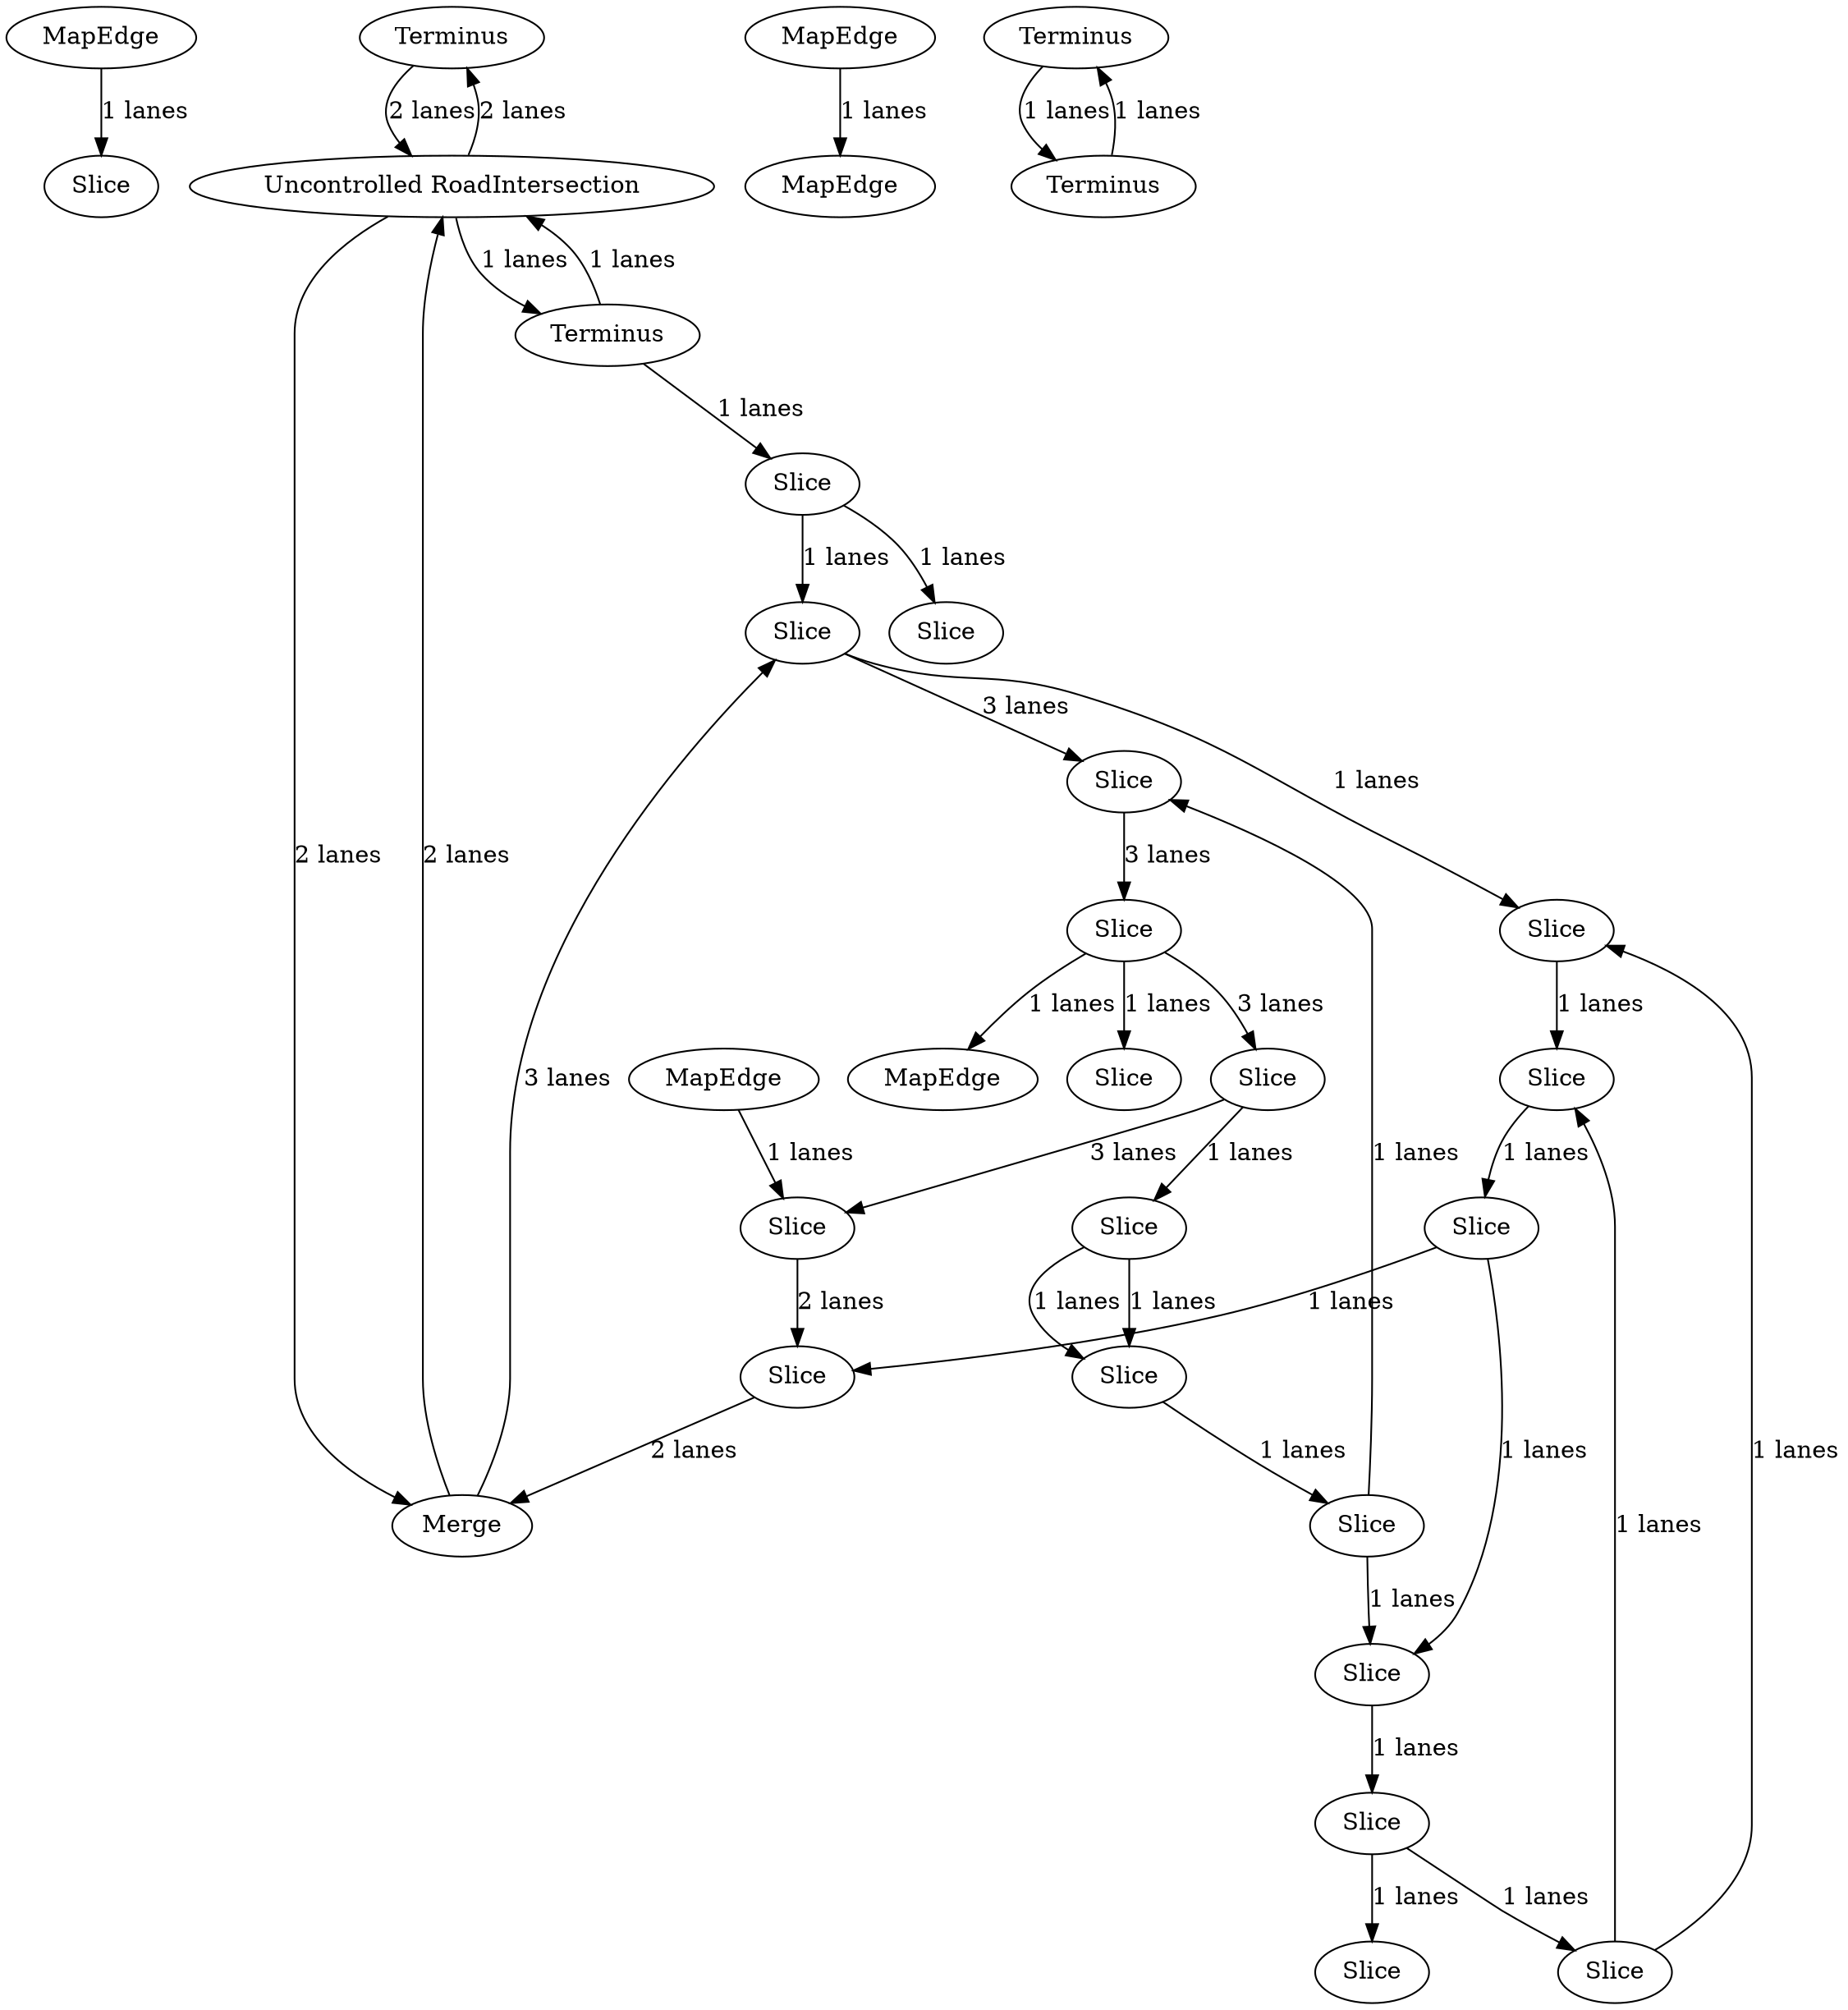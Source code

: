 digraph {
    0 [ label = "MapEdge" ]
    1 [ label = "Slice" ]
    2 [ label = "Terminus" ]
    3 [ label = "Merge" ]
    4 [ label = "Slice" ]
    5 [ label = "Slice" ]
    6 [ label = "Slice" ]
    7 [ label = "MapEdge" ]
    8 [ label = "Slice" ]
    9 [ label = "Slice" ]
    10 [ label = "Slice" ]
    11 [ label = "Slice" ]
    12 [ label = "Slice" ]
    13 [ label = "Slice" ]
    14 [ label = "Terminus" ]
    15 [ label = "Slice" ]
    16 [ label = "MapEdge" ]
    17 [ label = "MapEdge" ]
    18 [ label = "Slice" ]
    19 [ label = "MapEdge" ]
    20 [ label = "Terminus" ]
    21 [ label = "Terminus" ]
    22 [ label = "Uncontrolled RoadIntersection" ]
    23 [ label = "Slice" ]
    24 [ label = "Slice" ]
    25 [ label = "Slice" ]
    26 [ label = "Slice" ]
    27 [ label = "Slice" ]
    28 [ label = "Slice" ]
    29 [ label = "Slice" ]
    30 [ label = "Slice" ]
    0 -> 1 [ label = "1 lanes" ]
    2 -> 22 [ label = "2 lanes" ]
    22 -> 2 [ label = "2 lanes" ]
    22 -> 3 [ label = "2 lanes" ]
    3 -> 22 [ label = "2 lanes" ]
    3 -> 13 [ label = "3 lanes" ]
    13 -> 11 [ label = "3 lanes" ]
    11 -> 6 [ label = "3 lanes" ]
    6 -> 10 [ label = "3 lanes" ]
    10 -> 4 [ label = "3 lanes" ]
    13 -> 9 [ label = "1 lanes" ]
    9 -> 30 [ label = "1 lanes" ]
    30 -> 25 [ label = "1 lanes" ]
    25 -> 5 [ label = "1 lanes" ]
    6 -> 7 [ label = "1 lanes" ]
    8 -> 5 [ label = "1 lanes" ]
    5 -> 27 [ label = "1 lanes" ]
    27 -> 29 [ label = "1 lanes" ]
    29 -> 9 [ label = "1 lanes" ]
    10 -> 23 [ label = "1 lanes" ]
    23 -> 24 [ label = "1 lanes" ]
    24 -> 8 [ label = "1 lanes" ]
    8 -> 11 [ label = "1 lanes" ]
    12 -> 13 [ label = "1 lanes" ]
    14 -> 12 [ label = "1 lanes" ]
    12 -> 15 [ label = "1 lanes" ]
    16 -> 17 [ label = "1 lanes" ]
    6 -> 18 [ label = "1 lanes" ]
    19 -> 4 [ label = "1 lanes" ]
    4 -> 26 [ label = "2 lanes" ]
    26 -> 3 [ label = "2 lanes" ]
    20 -> 21 [ label = "1 lanes" ]
    21 -> 20 [ label = "1 lanes" ]
    22 -> 14 [ label = "1 lanes" ]
    14 -> 22 [ label = "1 lanes" ]
    23 -> 24 [ label = "1 lanes" ]
    25 -> 26 [ label = "1 lanes" ]
    27 -> 28 [ label = "1 lanes" ]
    29 -> 30 [ label = "1 lanes" ]
}
